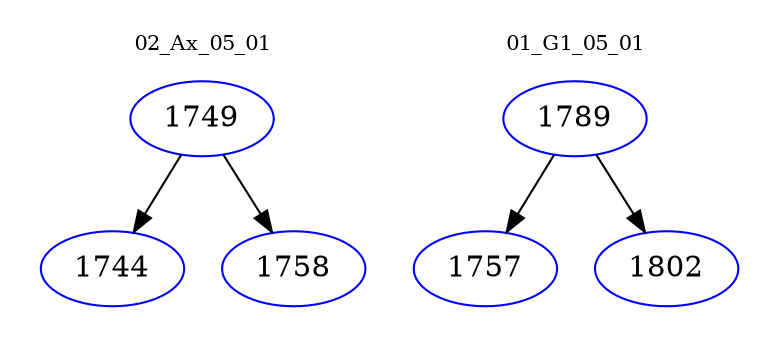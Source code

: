digraph{
subgraph cluster_0 {
color = white
label = "02_Ax_05_01";
fontsize=10;
T0_1749 [label="1749", color="blue"]
T0_1749 -> T0_1744 [color="black"]
T0_1744 [label="1744", color="blue"]
T0_1749 -> T0_1758 [color="black"]
T0_1758 [label="1758", color="blue"]
}
subgraph cluster_1 {
color = white
label = "01_G1_05_01";
fontsize=10;
T1_1789 [label="1789", color="blue"]
T1_1789 -> T1_1757 [color="black"]
T1_1757 [label="1757", color="blue"]
T1_1789 -> T1_1802 [color="black"]
T1_1802 [label="1802", color="blue"]
}
}
